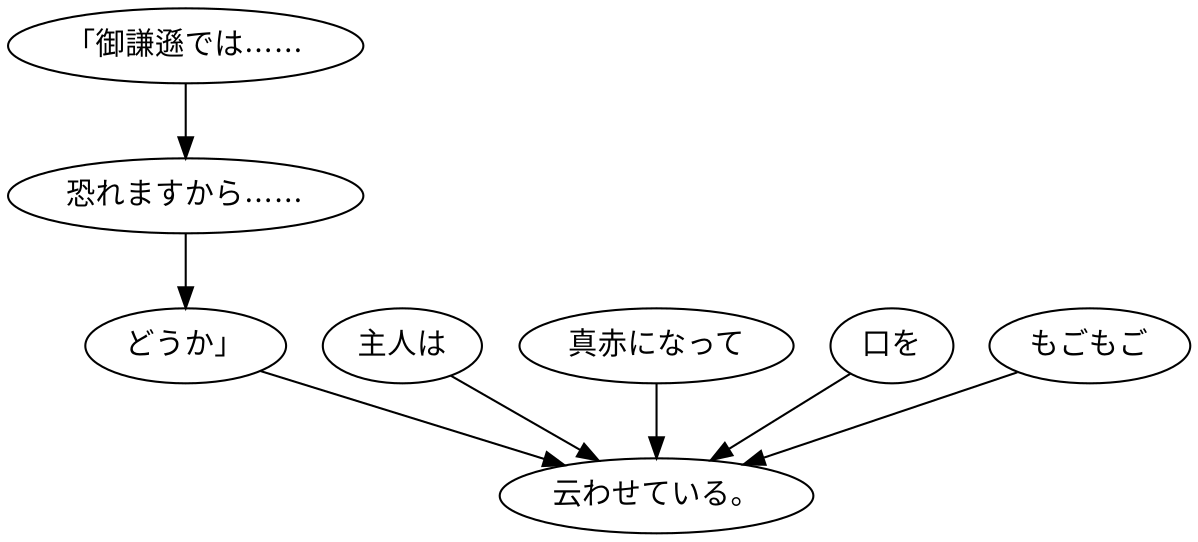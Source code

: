 digraph graph5896 {
	node0 [label="「御謙遜では……"];
	node1 [label="恐れますから……"];
	node2 [label="どうか」"];
	node3 [label="主人は"];
	node4 [label="真赤になって"];
	node5 [label="口を"];
	node6 [label="もごもご"];
	node7 [label="云わせている。"];
	node0 -> node1;
	node1 -> node2;
	node2 -> node7;
	node3 -> node7;
	node4 -> node7;
	node5 -> node7;
	node6 -> node7;
}

